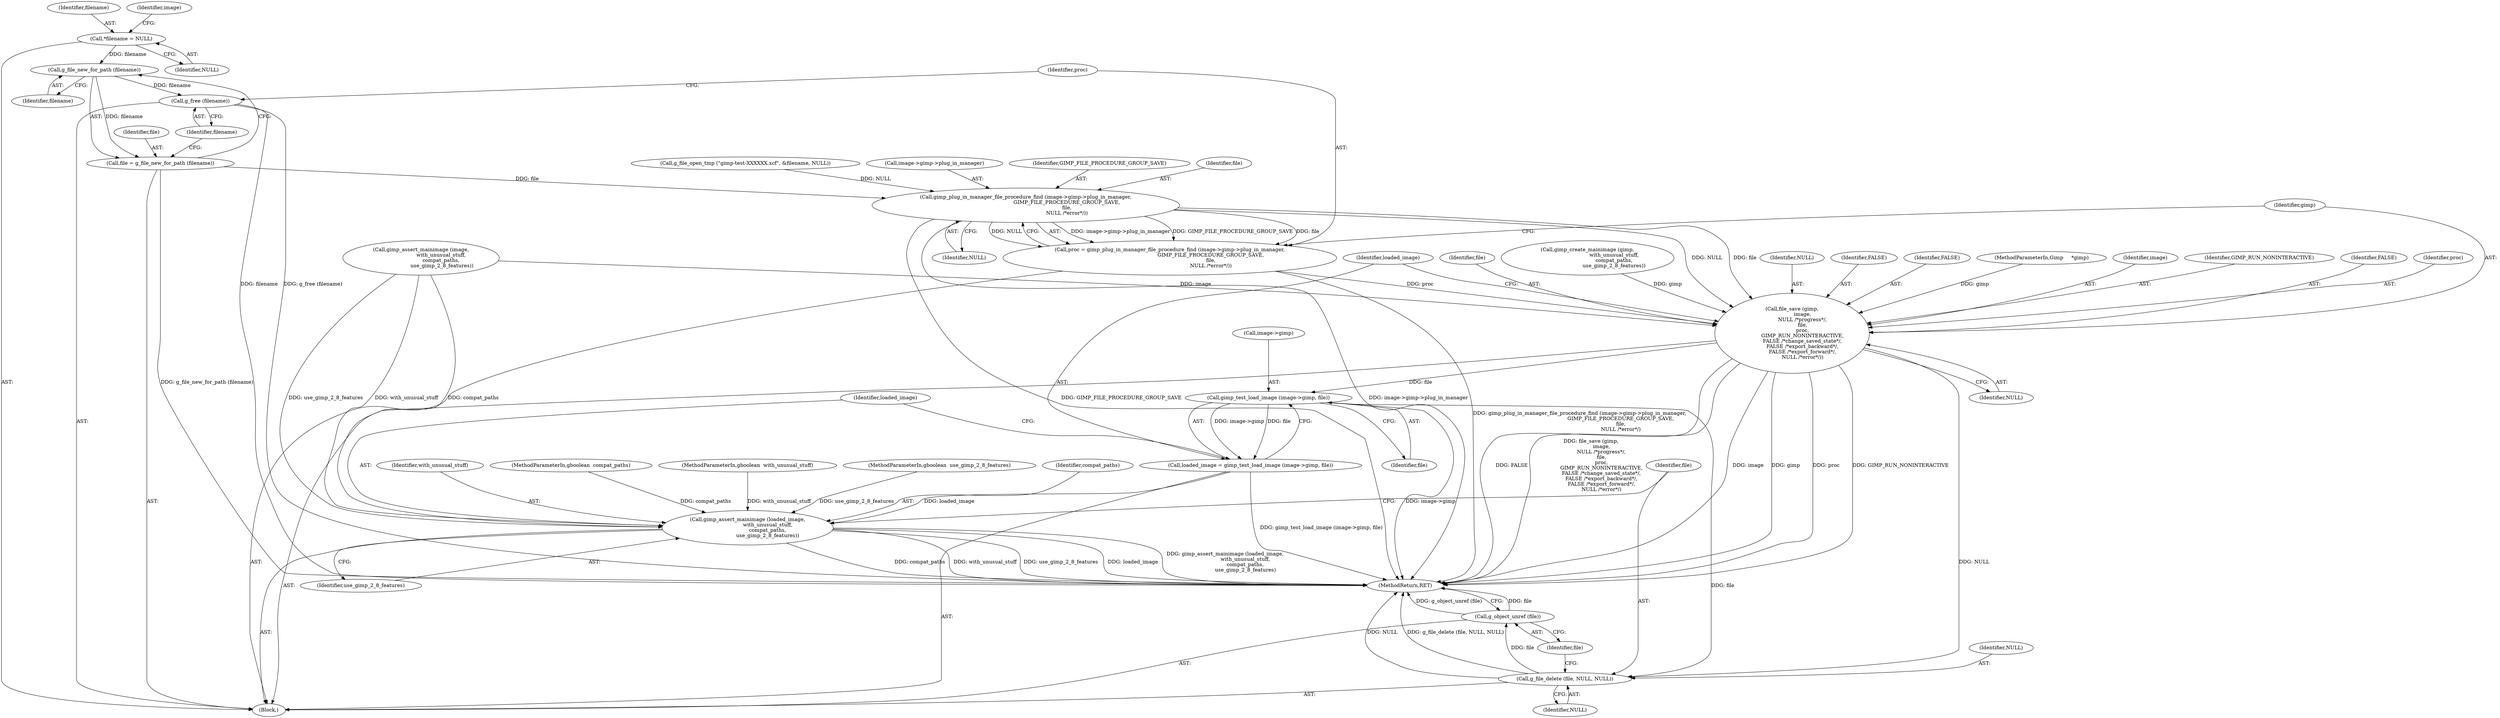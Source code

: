 digraph "0_gimp_c21eff4b031acb04fb4dfce8bd5fdfecc2b6524f@pointer" {
"1000154" [label="(Call,g_file_new_for_path (filename))"];
"1000121" [label="(Call,*filename = NULL)"];
"1000152" [label="(Call,file = g_file_new_for_path (filename))"];
"1000160" [label="(Call,gimp_plug_in_manager_file_procedure_find (image->gimp->plug_in_manager,\n                                                   GIMP_FILE_PROCEDURE_GROUP_SAVE,\n                                                   file,\n                                                   NULL /*error*/))"];
"1000158" [label="(Call,proc = gimp_plug_in_manager_file_procedure_find (image->gimp->plug_in_manager,\n                                                   GIMP_FILE_PROCEDURE_GROUP_SAVE,\n                                                   file,\n                                                   NULL /*error*/))"];
"1000169" [label="(Call,file_save (gimp,\n             image,\n             NULL /*progress*/,\n             file,\n             proc,\n             GIMP_RUN_NONINTERACTIVE,\n             FALSE /*change_saved_state*/,\n             FALSE /*export_backward*/,\n             FALSE /*export_forward*/,\n             NULL /*error*/))"];
"1000182" [label="(Call,gimp_test_load_image (image->gimp, file))"];
"1000180" [label="(Call,loaded_image = gimp_test_load_image (image->gimp, file))"];
"1000187" [label="(Call,gimp_assert_mainimage (loaded_image,\n                         with_unusual_stuff,\n                         compat_paths,\n                         use_gimp_2_8_features))"];
"1000192" [label="(Call,g_file_delete (file, NULL, NULL))"];
"1000196" [label="(Call,g_object_unref (file))"];
"1000156" [label="(Call,g_free (filename))"];
"1000121" [label="(Call,*filename = NULL)"];
"1000160" [label="(Call,gimp_plug_in_manager_file_procedure_find (image->gimp->plug_in_manager,\n                                                   GIMP_FILE_PROCEDURE_GROUP_SAVE,\n                                                   file,\n                                                   NULL /*error*/))"];
"1000193" [label="(Identifier,file)"];
"1000195" [label="(Identifier,NULL)"];
"1000153" [label="(Identifier,file)"];
"1000157" [label="(Identifier,filename)"];
"1000187" [label="(Call,gimp_assert_mainimage (loaded_image,\n                         with_unusual_stuff,\n                         compat_paths,\n                         use_gimp_2_8_features))"];
"1000179" [label="(Identifier,NULL)"];
"1000172" [label="(Identifier,NULL)"];
"1000158" [label="(Call,proc = gimp_plug_in_manager_file_procedure_find (image->gimp->plug_in_manager,\n                                                   GIMP_FILE_PROCEDURE_GROUP_SAVE,\n                                                   file,\n                                                   NULL /*error*/))"];
"1000183" [label="(Call,image->gimp)"];
"1000114" [label="(MethodParameterIn,gboolean  compat_paths)"];
"1000178" [label="(Identifier,FALSE)"];
"1000113" [label="(MethodParameterIn,gboolean  with_unusual_stuff)"];
"1000177" [label="(Identifier,FALSE)"];
"1000112" [label="(MethodParameterIn,Gimp     *gimp)"];
"1000168" [label="(Identifier,NULL)"];
"1000140" [label="(Call,g_file_open_tmp (\"gimp-test-XXXXXX.xcf\", &filename, NULL))"];
"1000180" [label="(Call,loaded_image = gimp_test_load_image (image->gimp, file))"];
"1000115" [label="(MethodParameterIn,gboolean  use_gimp_2_8_features)"];
"1000196" [label="(Call,g_object_unref (file))"];
"1000171" [label="(Identifier,image)"];
"1000169" [label="(Call,file_save (gimp,\n             image,\n             NULL /*progress*/,\n             file,\n             proc,\n             GIMP_RUN_NONINTERACTIVE,\n             FALSE /*change_saved_state*/,\n             FALSE /*export_backward*/,\n             FALSE /*export_forward*/,\n             NULL /*error*/))"];
"1000122" [label="(Identifier,filename)"];
"1000116" [label="(Block,)"];
"1000175" [label="(Identifier,GIMP_RUN_NONINTERACTIVE)"];
"1000198" [label="(MethodReturn,RET)"];
"1000176" [label="(Identifier,FALSE)"];
"1000194" [label="(Identifier,NULL)"];
"1000161" [label="(Call,image->gimp->plug_in_manager)"];
"1000190" [label="(Identifier,compat_paths)"];
"1000156" [label="(Call,g_free (filename))"];
"1000174" [label="(Identifier,proc)"];
"1000133" [label="(Call,gimp_assert_mainimage (image,\n                         with_unusual_stuff,\n                         compat_paths,\n                          use_gimp_2_8_features))"];
"1000188" [label="(Identifier,loaded_image)"];
"1000181" [label="(Identifier,loaded_image)"];
"1000197" [label="(Identifier,file)"];
"1000159" [label="(Identifier,proc)"];
"1000127" [label="(Identifier,image)"];
"1000154" [label="(Call,g_file_new_for_path (filename))"];
"1000155" [label="(Identifier,filename)"];
"1000182" [label="(Call,gimp_test_load_image (image->gimp, file))"];
"1000123" [label="(Identifier,NULL)"];
"1000152" [label="(Call,file = g_file_new_for_path (filename))"];
"1000166" [label="(Identifier,GIMP_FILE_PROCEDURE_GROUP_SAVE)"];
"1000189" [label="(Identifier,with_unusual_stuff)"];
"1000191" [label="(Identifier,use_gimp_2_8_features)"];
"1000170" [label="(Identifier,gimp)"];
"1000173" [label="(Identifier,file)"];
"1000186" [label="(Identifier,file)"];
"1000128" [label="(Call,gimp_create_mainimage (gimp,\n                                 with_unusual_stuff,\n                                 compat_paths,\n                                 use_gimp_2_8_features))"];
"1000167" [label="(Identifier,file)"];
"1000192" [label="(Call,g_file_delete (file, NULL, NULL))"];
"1000154" -> "1000152"  [label="AST: "];
"1000154" -> "1000155"  [label="CFG: "];
"1000155" -> "1000154"  [label="AST: "];
"1000152" -> "1000154"  [label="CFG: "];
"1000154" -> "1000152"  [label="DDG: filename"];
"1000121" -> "1000154"  [label="DDG: filename"];
"1000154" -> "1000156"  [label="DDG: filename"];
"1000121" -> "1000116"  [label="AST: "];
"1000121" -> "1000123"  [label="CFG: "];
"1000122" -> "1000121"  [label="AST: "];
"1000123" -> "1000121"  [label="AST: "];
"1000127" -> "1000121"  [label="CFG: "];
"1000152" -> "1000116"  [label="AST: "];
"1000153" -> "1000152"  [label="AST: "];
"1000157" -> "1000152"  [label="CFG: "];
"1000152" -> "1000198"  [label="DDG: g_file_new_for_path (filename)"];
"1000152" -> "1000160"  [label="DDG: file"];
"1000160" -> "1000158"  [label="AST: "];
"1000160" -> "1000168"  [label="CFG: "];
"1000161" -> "1000160"  [label="AST: "];
"1000166" -> "1000160"  [label="AST: "];
"1000167" -> "1000160"  [label="AST: "];
"1000168" -> "1000160"  [label="AST: "];
"1000158" -> "1000160"  [label="CFG: "];
"1000160" -> "1000198"  [label="DDG: GIMP_FILE_PROCEDURE_GROUP_SAVE"];
"1000160" -> "1000198"  [label="DDG: image->gimp->plug_in_manager"];
"1000160" -> "1000158"  [label="DDG: image->gimp->plug_in_manager"];
"1000160" -> "1000158"  [label="DDG: GIMP_FILE_PROCEDURE_GROUP_SAVE"];
"1000160" -> "1000158"  [label="DDG: file"];
"1000160" -> "1000158"  [label="DDG: NULL"];
"1000140" -> "1000160"  [label="DDG: NULL"];
"1000160" -> "1000169"  [label="DDG: NULL"];
"1000160" -> "1000169"  [label="DDG: file"];
"1000158" -> "1000116"  [label="AST: "];
"1000159" -> "1000158"  [label="AST: "];
"1000170" -> "1000158"  [label="CFG: "];
"1000158" -> "1000198"  [label="DDG: gimp_plug_in_manager_file_procedure_find (image->gimp->plug_in_manager,\n                                                   GIMP_FILE_PROCEDURE_GROUP_SAVE,\n                                                   file,\n                                                   NULL /*error*/)"];
"1000158" -> "1000169"  [label="DDG: proc"];
"1000169" -> "1000116"  [label="AST: "];
"1000169" -> "1000179"  [label="CFG: "];
"1000170" -> "1000169"  [label="AST: "];
"1000171" -> "1000169"  [label="AST: "];
"1000172" -> "1000169"  [label="AST: "];
"1000173" -> "1000169"  [label="AST: "];
"1000174" -> "1000169"  [label="AST: "];
"1000175" -> "1000169"  [label="AST: "];
"1000176" -> "1000169"  [label="AST: "];
"1000177" -> "1000169"  [label="AST: "];
"1000178" -> "1000169"  [label="AST: "];
"1000179" -> "1000169"  [label="AST: "];
"1000181" -> "1000169"  [label="CFG: "];
"1000169" -> "1000198"  [label="DDG: FALSE"];
"1000169" -> "1000198"  [label="DDG: file_save (gimp,\n             image,\n             NULL /*progress*/,\n             file,\n             proc,\n             GIMP_RUN_NONINTERACTIVE,\n             FALSE /*change_saved_state*/,\n             FALSE /*export_backward*/,\n             FALSE /*export_forward*/,\n             NULL /*error*/)"];
"1000169" -> "1000198"  [label="DDG: image"];
"1000169" -> "1000198"  [label="DDG: gimp"];
"1000169" -> "1000198"  [label="DDG: proc"];
"1000169" -> "1000198"  [label="DDG: GIMP_RUN_NONINTERACTIVE"];
"1000128" -> "1000169"  [label="DDG: gimp"];
"1000112" -> "1000169"  [label="DDG: gimp"];
"1000133" -> "1000169"  [label="DDG: image"];
"1000169" -> "1000182"  [label="DDG: file"];
"1000169" -> "1000192"  [label="DDG: NULL"];
"1000182" -> "1000180"  [label="AST: "];
"1000182" -> "1000186"  [label="CFG: "];
"1000183" -> "1000182"  [label="AST: "];
"1000186" -> "1000182"  [label="AST: "];
"1000180" -> "1000182"  [label="CFG: "];
"1000182" -> "1000198"  [label="DDG: image->gimp"];
"1000182" -> "1000180"  [label="DDG: image->gimp"];
"1000182" -> "1000180"  [label="DDG: file"];
"1000182" -> "1000192"  [label="DDG: file"];
"1000180" -> "1000116"  [label="AST: "];
"1000181" -> "1000180"  [label="AST: "];
"1000188" -> "1000180"  [label="CFG: "];
"1000180" -> "1000198"  [label="DDG: gimp_test_load_image (image->gimp, file)"];
"1000180" -> "1000187"  [label="DDG: loaded_image"];
"1000187" -> "1000116"  [label="AST: "];
"1000187" -> "1000191"  [label="CFG: "];
"1000188" -> "1000187"  [label="AST: "];
"1000189" -> "1000187"  [label="AST: "];
"1000190" -> "1000187"  [label="AST: "];
"1000191" -> "1000187"  [label="AST: "];
"1000193" -> "1000187"  [label="CFG: "];
"1000187" -> "1000198"  [label="DDG: loaded_image"];
"1000187" -> "1000198"  [label="DDG: gimp_assert_mainimage (loaded_image,\n                         with_unusual_stuff,\n                         compat_paths,\n                         use_gimp_2_8_features)"];
"1000187" -> "1000198"  [label="DDG: compat_paths"];
"1000187" -> "1000198"  [label="DDG: with_unusual_stuff"];
"1000187" -> "1000198"  [label="DDG: use_gimp_2_8_features"];
"1000133" -> "1000187"  [label="DDG: with_unusual_stuff"];
"1000133" -> "1000187"  [label="DDG: compat_paths"];
"1000133" -> "1000187"  [label="DDG: use_gimp_2_8_features"];
"1000113" -> "1000187"  [label="DDG: with_unusual_stuff"];
"1000114" -> "1000187"  [label="DDG: compat_paths"];
"1000115" -> "1000187"  [label="DDG: use_gimp_2_8_features"];
"1000192" -> "1000116"  [label="AST: "];
"1000192" -> "1000195"  [label="CFG: "];
"1000193" -> "1000192"  [label="AST: "];
"1000194" -> "1000192"  [label="AST: "];
"1000195" -> "1000192"  [label="AST: "];
"1000197" -> "1000192"  [label="CFG: "];
"1000192" -> "1000198"  [label="DDG: NULL"];
"1000192" -> "1000198"  [label="DDG: g_file_delete (file, NULL, NULL)"];
"1000192" -> "1000196"  [label="DDG: file"];
"1000196" -> "1000116"  [label="AST: "];
"1000196" -> "1000197"  [label="CFG: "];
"1000197" -> "1000196"  [label="AST: "];
"1000198" -> "1000196"  [label="CFG: "];
"1000196" -> "1000198"  [label="DDG: file"];
"1000196" -> "1000198"  [label="DDG: g_object_unref (file)"];
"1000156" -> "1000116"  [label="AST: "];
"1000156" -> "1000157"  [label="CFG: "];
"1000157" -> "1000156"  [label="AST: "];
"1000159" -> "1000156"  [label="CFG: "];
"1000156" -> "1000198"  [label="DDG: filename"];
"1000156" -> "1000198"  [label="DDG: g_free (filename)"];
}
